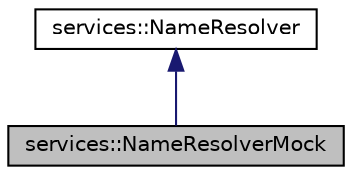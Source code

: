 digraph "services::NameResolverMock"
{
 // INTERACTIVE_SVG=YES
  edge [fontname="Helvetica",fontsize="10",labelfontname="Helvetica",labelfontsize="10"];
  node [fontname="Helvetica",fontsize="10",shape=record];
  Node2 [label="services::NameResolverMock",height=0.2,width=0.4,color="black", fillcolor="grey75", style="filled", fontcolor="black"];
  Node3 -> Node2 [dir="back",color="midnightblue",fontsize="10",style="solid",fontname="Helvetica"];
  Node3 [label="services::NameResolver",height=0.2,width=0.4,color="black", fillcolor="white", style="filled",URL="$d0/d69/classservices_1_1_name_resolver.html"];
}
